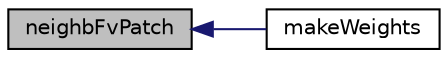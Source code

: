 digraph "neighbFvPatch"
{
  bgcolor="transparent";
  edge [fontname="Helvetica",fontsize="10",labelfontname="Helvetica",labelfontsize="10"];
  node [fontname="Helvetica",fontsize="10",shape=record];
  rankdir="LR";
  Node1 [label="neighbFvPatch",height=0.2,width=0.4,color="black", fillcolor="grey75", style="filled" fontcolor="black"];
  Node1 -> Node2 [dir="back",color="midnightblue",fontsize="10",style="solid",fontname="Helvetica"];
  Node2 [label="makeWeights",height=0.2,width=0.4,color="black",URL="$classFoam_1_1cyclicAMIFvPatch.html#a6e8461e70d8bb85a22df5d8266daaa55",tooltip="Make patch weighting factors. "];
}
